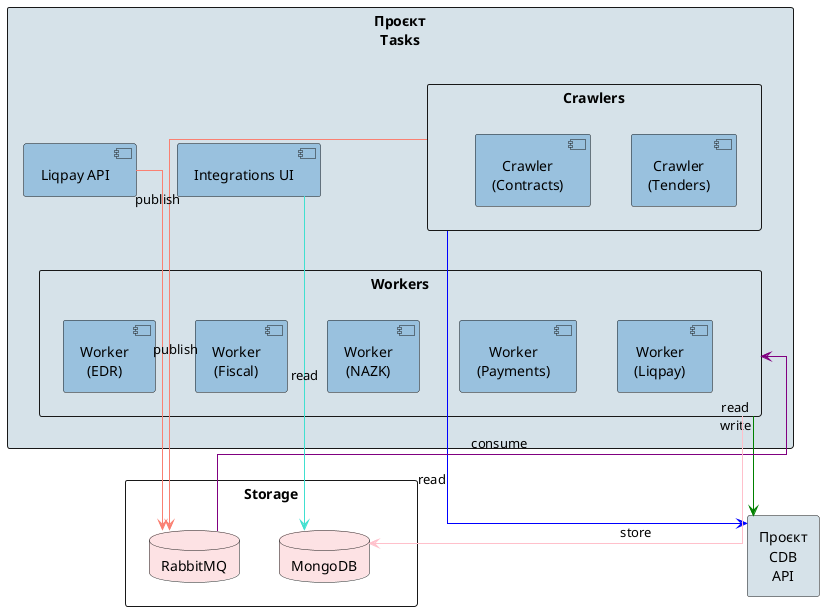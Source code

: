 @startuml projects_tasks

' ===== Settings =====

skinparam linetype ortho
skinparam nodesep 40
skinparam ranksep 40
skinparam padding 2
skinparam defaultTextAlignment center

' ===== Palette =====

!define COLOR_PROJECT #D6E2E9
!define COLOR_COMPONENT #99C1DE
!define COLOR_DATABASE #FDE2E4

' ===== Components =====

rectangle "Проєкт\nTasks" as TasksProject COLOR_PROJECT {
    rectangle "Crawlers" {
        component "Crawler\n(Tenders)" as TendersCrawler COLOR_COMPONENT
        component "Crawler\n(Contracts)" as ContractsCrawler COLOR_COMPONENT
    }

    rectangle "Workers" as Workers {
        component "Worker\n(EDR)" as EDRWorker COLOR_COMPONENT
        component "Worker\n(Fiscal)" as FiscalWorker COLOR_COMPONENT
        component "Worker\n(NAZK)" as NAZKWorker COLOR_COMPONENT
        component "Worker\n(Payments)" as PaymentsWorker COLOR_COMPONENT
        component "Worker\n(Liqpay)" as LiqpayWorker COLOR_COMPONENT
    }
    
    component "Liqpay API" as LiqpayAPI COLOR_COMPONENT
    component "Integrations UI" as IntegrationsUI COLOR_COMPONENT
}

' ===== External Components =====

rectangle "Storage" as Storage {
    database "MongoDB" as MongoDB COLOR_DATABASE
    database "RabbitMQ" as RabbitMQ COLOR_DATABASE
}

rectangle "Проєкт\nCDB\nAPI" as CDBProject COLOR_PROJECT

' ===== Connections =====

Crawlers -down-> CDBProject #Blue : read
Workers -down-> CDBProject #Green : read\nwrite

LiqpayAPI -down-> RabbitMQ #Salmon : publish
Crawlers -down-> RabbitMQ #Salmon : publish
Workers <-down- RabbitMQ #Purple : consume
Workers -down-> MongoDB #Pink : store
IntegrationsUI -down-> MongoDB #Turquoise : read

' ===== Layout =====

EDRWorker -[hidden]right-> FiscalWorker
FiscalWorker -[hidden]right-> NAZKWorker
NAZKWorker -[hidden]right-> PaymentsWorker
PaymentsWorker -[hidden]right-> LiqpayWorker

PaymentsWorker -[hidden]down-> Storage
Crawlers -[hidden]down-> Workers

@enduml